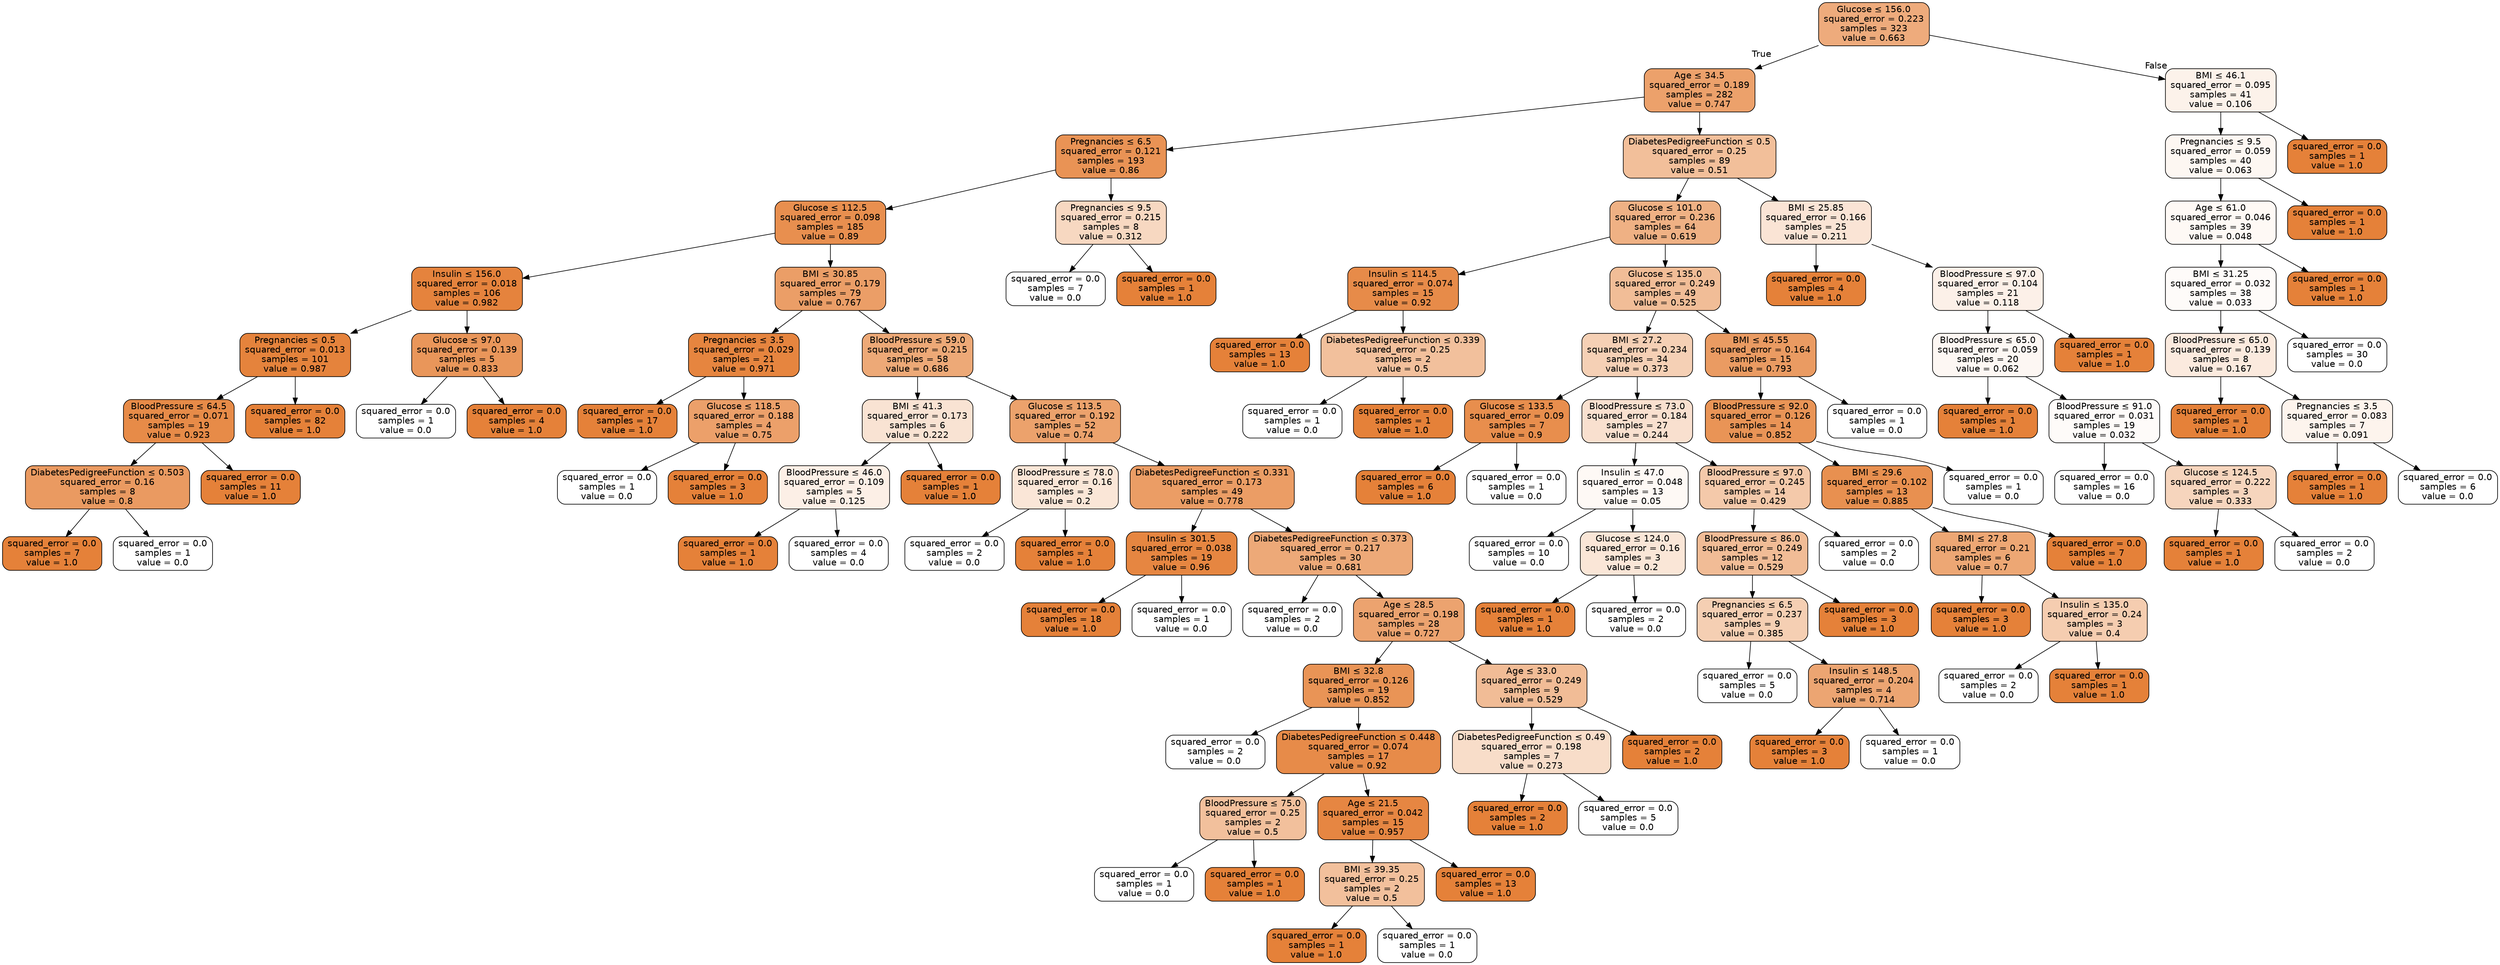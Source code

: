 digraph Tree {
node [shape=box, style="filled, rounded", color="black", fontname="helvetica"] ;
edge [fontname="helvetica"] ;
0 [label=<Glucose &le; 156.0<br/>squared_error = 0.223<br/>samples = 323<br/>value = 0.663>, fillcolor="#eeab7c"] ;
1 [label=<Age &le; 34.5<br/>squared_error = 0.189<br/>samples = 282<br/>value = 0.747>, fillcolor="#eca16b"] ;
0 -> 1 [labeldistance=2.5, labelangle=45, headlabel="True"] ;
2 [label=<Pregnancies &le; 6.5<br/>squared_error = 0.121<br/>samples = 193<br/>value = 0.86>, fillcolor="#e99355"] ;
1 -> 2 ;
3 [label=<Glucose &le; 112.5<br/>squared_error = 0.098<br/>samples = 185<br/>value = 0.89>, fillcolor="#e88f4f"] ;
2 -> 3 ;
4 [label=<Insulin &le; 156.0<br/>squared_error = 0.018<br/>samples = 106<br/>value = 0.982>, fillcolor="#e5833d"] ;
3 -> 4 ;
5 [label=<Pregnancies &le; 0.5<br/>squared_error = 0.013<br/>samples = 101<br/>value = 0.987>, fillcolor="#e5833c"] ;
4 -> 5 ;
6 [label=<BloodPressure &le; 64.5<br/>squared_error = 0.071<br/>samples = 19<br/>value = 0.923>, fillcolor="#e78b48"] ;
5 -> 6 ;
7 [label=<DiabetesPedigreeFunction &le; 0.503<br/>squared_error = 0.16<br/>samples = 8<br/>value = 0.8>, fillcolor="#ea9a61"] ;
6 -> 7 ;
8 [label=<squared_error = 0.0<br/>samples = 7<br/>value = 1.0>, fillcolor="#e58139"] ;
7 -> 8 ;
9 [label=<squared_error = 0.0<br/>samples = 1<br/>value = 0.0>, fillcolor="#ffffff"] ;
7 -> 9 ;
10 [label=<squared_error = 0.0<br/>samples = 11<br/>value = 1.0>, fillcolor="#e58139"] ;
6 -> 10 ;
11 [label=<squared_error = 0.0<br/>samples = 82<br/>value = 1.0>, fillcolor="#e58139"] ;
5 -> 11 ;
12 [label=<Glucose &le; 97.0<br/>squared_error = 0.139<br/>samples = 5<br/>value = 0.833>, fillcolor="#e9965a"] ;
4 -> 12 ;
13 [label=<squared_error = 0.0<br/>samples = 1<br/>value = 0.0>, fillcolor="#ffffff"] ;
12 -> 13 ;
14 [label=<squared_error = 0.0<br/>samples = 4<br/>value = 1.0>, fillcolor="#e58139"] ;
12 -> 14 ;
15 [label=<BMI &le; 30.85<br/>squared_error = 0.179<br/>samples = 79<br/>value = 0.767>, fillcolor="#eb9e67"] ;
3 -> 15 ;
16 [label=<Pregnancies &le; 3.5<br/>squared_error = 0.029<br/>samples = 21<br/>value = 0.971>, fillcolor="#e6853f"] ;
15 -> 16 ;
17 [label=<squared_error = 0.0<br/>samples = 17<br/>value = 1.0>, fillcolor="#e58139"] ;
16 -> 17 ;
18 [label=<Glucose &le; 118.5<br/>squared_error = 0.188<br/>samples = 4<br/>value = 0.75>, fillcolor="#eca06a"] ;
16 -> 18 ;
19 [label=<squared_error = 0.0<br/>samples = 1<br/>value = 0.0>, fillcolor="#ffffff"] ;
18 -> 19 ;
20 [label=<squared_error = 0.0<br/>samples = 3<br/>value = 1.0>, fillcolor="#e58139"] ;
18 -> 20 ;
21 [label=<BloodPressure &le; 59.0<br/>squared_error = 0.215<br/>samples = 58<br/>value = 0.686>, fillcolor="#eda977"] ;
15 -> 21 ;
22 [label=<BMI &le; 41.3<br/>squared_error = 0.173<br/>samples = 6<br/>value = 0.222>, fillcolor="#f9e3d3"] ;
21 -> 22 ;
23 [label=<BloodPressure &le; 46.0<br/>squared_error = 0.109<br/>samples = 5<br/>value = 0.125>, fillcolor="#fcefe6"] ;
22 -> 23 ;
24 [label=<squared_error = 0.0<br/>samples = 1<br/>value = 1.0>, fillcolor="#e58139"] ;
23 -> 24 ;
25 [label=<squared_error = 0.0<br/>samples = 4<br/>value = 0.0>, fillcolor="#ffffff"] ;
23 -> 25 ;
26 [label=<squared_error = 0.0<br/>samples = 1<br/>value = 1.0>, fillcolor="#e58139"] ;
22 -> 26 ;
27 [label=<Glucose &le; 113.5<br/>squared_error = 0.192<br/>samples = 52<br/>value = 0.74>, fillcolor="#eca26c"] ;
21 -> 27 ;
28 [label=<BloodPressure &le; 78.0<br/>squared_error = 0.16<br/>samples = 3<br/>value = 0.2>, fillcolor="#fae6d7"] ;
27 -> 28 ;
29 [label=<squared_error = 0.0<br/>samples = 2<br/>value = 0.0>, fillcolor="#ffffff"] ;
28 -> 29 ;
30 [label=<squared_error = 0.0<br/>samples = 1<br/>value = 1.0>, fillcolor="#e58139"] ;
28 -> 30 ;
31 [label=<DiabetesPedigreeFunction &le; 0.331<br/>squared_error = 0.173<br/>samples = 49<br/>value = 0.778>, fillcolor="#eb9d65"] ;
27 -> 31 ;
32 [label=<Insulin &le; 301.5<br/>squared_error = 0.038<br/>samples = 19<br/>value = 0.96>, fillcolor="#e68641"] ;
31 -> 32 ;
33 [label=<squared_error = 0.0<br/>samples = 18<br/>value = 1.0>, fillcolor="#e58139"] ;
32 -> 33 ;
34 [label=<squared_error = 0.0<br/>samples = 1<br/>value = 0.0>, fillcolor="#ffffff"] ;
32 -> 34 ;
35 [label=<DiabetesPedigreeFunction &le; 0.373<br/>squared_error = 0.217<br/>samples = 30<br/>value = 0.681>, fillcolor="#eda978"] ;
31 -> 35 ;
36 [label=<squared_error = 0.0<br/>samples = 2<br/>value = 0.0>, fillcolor="#ffffff"] ;
35 -> 36 ;
37 [label=<Age &le; 28.5<br/>squared_error = 0.198<br/>samples = 28<br/>value = 0.727>, fillcolor="#eca36f"] ;
35 -> 37 ;
38 [label=<BMI &le; 32.8<br/>squared_error = 0.126<br/>samples = 19<br/>value = 0.852>, fillcolor="#e99456"] ;
37 -> 38 ;
39 [label=<squared_error = 0.0<br/>samples = 2<br/>value = 0.0>, fillcolor="#ffffff"] ;
38 -> 39 ;
40 [label=<DiabetesPedigreeFunction &le; 0.448<br/>squared_error = 0.074<br/>samples = 17<br/>value = 0.92>, fillcolor="#e78b49"] ;
38 -> 40 ;
41 [label=<BloodPressure &le; 75.0<br/>squared_error = 0.25<br/>samples = 2<br/>value = 0.5>, fillcolor="#f2c09c"] ;
40 -> 41 ;
42 [label=<squared_error = 0.0<br/>samples = 1<br/>value = 0.0>, fillcolor="#ffffff"] ;
41 -> 42 ;
43 [label=<squared_error = 0.0<br/>samples = 1<br/>value = 1.0>, fillcolor="#e58139"] ;
41 -> 43 ;
44 [label=<Age &le; 21.5<br/>squared_error = 0.042<br/>samples = 15<br/>value = 0.957>, fillcolor="#e68642"] ;
40 -> 44 ;
45 [label=<BMI &le; 39.35<br/>squared_error = 0.25<br/>samples = 2<br/>value = 0.5>, fillcolor="#f2c09c"] ;
44 -> 45 ;
46 [label=<squared_error = 0.0<br/>samples = 1<br/>value = 1.0>, fillcolor="#e58139"] ;
45 -> 46 ;
47 [label=<squared_error = 0.0<br/>samples = 1<br/>value = 0.0>, fillcolor="#ffffff"] ;
45 -> 47 ;
48 [label=<squared_error = 0.0<br/>samples = 13<br/>value = 1.0>, fillcolor="#e58139"] ;
44 -> 48 ;
49 [label=<Age &le; 33.0<br/>squared_error = 0.249<br/>samples = 9<br/>value = 0.529>, fillcolor="#f1bc96"] ;
37 -> 49 ;
50 [label=<DiabetesPedigreeFunction &le; 0.49<br/>squared_error = 0.198<br/>samples = 7<br/>value = 0.273>, fillcolor="#f8ddc9"] ;
49 -> 50 ;
51 [label=<squared_error = 0.0<br/>samples = 2<br/>value = 1.0>, fillcolor="#e58139"] ;
50 -> 51 ;
52 [label=<squared_error = 0.0<br/>samples = 5<br/>value = 0.0>, fillcolor="#ffffff"] ;
50 -> 52 ;
53 [label=<squared_error = 0.0<br/>samples = 2<br/>value = 1.0>, fillcolor="#e58139"] ;
49 -> 53 ;
54 [label=<Pregnancies &le; 9.5<br/>squared_error = 0.215<br/>samples = 8<br/>value = 0.312>, fillcolor="#f7d8c1"] ;
2 -> 54 ;
55 [label=<squared_error = 0.0<br/>samples = 7<br/>value = 0.0>, fillcolor="#ffffff"] ;
54 -> 55 ;
56 [label=<squared_error = 0.0<br/>samples = 1<br/>value = 1.0>, fillcolor="#e58139"] ;
54 -> 56 ;
57 [label=<DiabetesPedigreeFunction &le; 0.5<br/>squared_error = 0.25<br/>samples = 89<br/>value = 0.51>, fillcolor="#f2bf9a"] ;
1 -> 57 ;
58 [label=<Glucose &le; 101.0<br/>squared_error = 0.236<br/>samples = 64<br/>value = 0.619>, fillcolor="#efb184"] ;
57 -> 58 ;
59 [label=<Insulin &le; 114.5<br/>squared_error = 0.074<br/>samples = 15<br/>value = 0.92>, fillcolor="#e78b49"] ;
58 -> 59 ;
60 [label=<squared_error = 0.0<br/>samples = 13<br/>value = 1.0>, fillcolor="#e58139"] ;
59 -> 60 ;
61 [label=<DiabetesPedigreeFunction &le; 0.339<br/>squared_error = 0.25<br/>samples = 2<br/>value = 0.5>, fillcolor="#f2c09c"] ;
59 -> 61 ;
62 [label=<squared_error = 0.0<br/>samples = 1<br/>value = 0.0>, fillcolor="#ffffff"] ;
61 -> 62 ;
63 [label=<squared_error = 0.0<br/>samples = 1<br/>value = 1.0>, fillcolor="#e58139"] ;
61 -> 63 ;
64 [label=<Glucose &le; 135.0<br/>squared_error = 0.249<br/>samples = 49<br/>value = 0.525>, fillcolor="#f1bd97"] ;
58 -> 64 ;
65 [label=<BMI &le; 27.2<br/>squared_error = 0.234<br/>samples = 34<br/>value = 0.373>, fillcolor="#f5d0b5"] ;
64 -> 65 ;
66 [label=<Glucose &le; 133.5<br/>squared_error = 0.09<br/>samples = 7<br/>value = 0.9>, fillcolor="#e88e4d"] ;
65 -> 66 ;
67 [label=<squared_error = 0.0<br/>samples = 6<br/>value = 1.0>, fillcolor="#e58139"] ;
66 -> 67 ;
68 [label=<squared_error = 0.0<br/>samples = 1<br/>value = 0.0>, fillcolor="#ffffff"] ;
66 -> 68 ;
69 [label=<BloodPressure &le; 73.0<br/>squared_error = 0.184<br/>samples = 27<br/>value = 0.244>, fillcolor="#f9e0cf"] ;
65 -> 69 ;
70 [label=<Insulin &le; 47.0<br/>squared_error = 0.048<br/>samples = 13<br/>value = 0.05>, fillcolor="#fef9f5"] ;
69 -> 70 ;
71 [label=<squared_error = 0.0<br/>samples = 10<br/>value = 0.0>, fillcolor="#ffffff"] ;
70 -> 71 ;
72 [label=<Glucose &le; 124.0<br/>squared_error = 0.16<br/>samples = 3<br/>value = 0.2>, fillcolor="#fae6d7"] ;
70 -> 72 ;
73 [label=<squared_error = 0.0<br/>samples = 1<br/>value = 1.0>, fillcolor="#e58139"] ;
72 -> 73 ;
74 [label=<squared_error = 0.0<br/>samples = 2<br/>value = 0.0>, fillcolor="#ffffff"] ;
72 -> 74 ;
75 [label=<BloodPressure &le; 97.0<br/>squared_error = 0.245<br/>samples = 14<br/>value = 0.429>, fillcolor="#f4c9aa"] ;
69 -> 75 ;
76 [label=<BloodPressure &le; 86.0<br/>squared_error = 0.249<br/>samples = 12<br/>value = 0.529>, fillcolor="#f1bc96"] ;
75 -> 76 ;
77 [label=<Pregnancies &le; 6.5<br/>squared_error = 0.237<br/>samples = 9<br/>value = 0.385>, fillcolor="#f5cfb3"] ;
76 -> 77 ;
78 [label=<squared_error = 0.0<br/>samples = 5<br/>value = 0.0>, fillcolor="#ffffff"] ;
77 -> 78 ;
79 [label=<Insulin &le; 148.5<br/>squared_error = 0.204<br/>samples = 4<br/>value = 0.714>, fillcolor="#eca572"] ;
77 -> 79 ;
80 [label=<squared_error = 0.0<br/>samples = 3<br/>value = 1.0>, fillcolor="#e58139"] ;
79 -> 80 ;
81 [label=<squared_error = 0.0<br/>samples = 1<br/>value = 0.0>, fillcolor="#ffffff"] ;
79 -> 81 ;
82 [label=<squared_error = 0.0<br/>samples = 3<br/>value = 1.0>, fillcolor="#e58139"] ;
76 -> 82 ;
83 [label=<squared_error = 0.0<br/>samples = 2<br/>value = 0.0>, fillcolor="#ffffff"] ;
75 -> 83 ;
84 [label=<BMI &le; 45.55<br/>squared_error = 0.164<br/>samples = 15<br/>value = 0.793>, fillcolor="#ea9b62"] ;
64 -> 84 ;
85 [label=<BloodPressure &le; 92.0<br/>squared_error = 0.126<br/>samples = 14<br/>value = 0.852>, fillcolor="#e99456"] ;
84 -> 85 ;
86 [label=<BMI &le; 29.6<br/>squared_error = 0.102<br/>samples = 13<br/>value = 0.885>, fillcolor="#e89050"] ;
85 -> 86 ;
87 [label=<BMI &le; 27.8<br/>squared_error = 0.21<br/>samples = 6<br/>value = 0.7>, fillcolor="#eda774"] ;
86 -> 87 ;
88 [label=<squared_error = 0.0<br/>samples = 3<br/>value = 1.0>, fillcolor="#e58139"] ;
87 -> 88 ;
89 [label=<Insulin &le; 135.0<br/>squared_error = 0.24<br/>samples = 3<br/>value = 0.4>, fillcolor="#f5cdb0"] ;
87 -> 89 ;
90 [label=<squared_error = 0.0<br/>samples = 2<br/>value = 0.0>, fillcolor="#ffffff"] ;
89 -> 90 ;
91 [label=<squared_error = 0.0<br/>samples = 1<br/>value = 1.0>, fillcolor="#e58139"] ;
89 -> 91 ;
92 [label=<squared_error = 0.0<br/>samples = 7<br/>value = 1.0>, fillcolor="#e58139"] ;
86 -> 92 ;
93 [label=<squared_error = 0.0<br/>samples = 1<br/>value = 0.0>, fillcolor="#ffffff"] ;
85 -> 93 ;
94 [label=<squared_error = 0.0<br/>samples = 1<br/>value = 0.0>, fillcolor="#ffffff"] ;
84 -> 94 ;
95 [label=<BMI &le; 25.85<br/>squared_error = 0.166<br/>samples = 25<br/>value = 0.211>, fillcolor="#fae4d5"] ;
57 -> 95 ;
96 [label=<squared_error = 0.0<br/>samples = 4<br/>value = 1.0>, fillcolor="#e58139"] ;
95 -> 96 ;
97 [label=<BloodPressure &le; 97.0<br/>squared_error = 0.104<br/>samples = 21<br/>value = 0.118>, fillcolor="#fcf0e8"] ;
95 -> 97 ;
98 [label=<BloodPressure &le; 65.0<br/>squared_error = 0.059<br/>samples = 20<br/>value = 0.062>, fillcolor="#fdf7f3"] ;
97 -> 98 ;
99 [label=<squared_error = 0.0<br/>samples = 1<br/>value = 1.0>, fillcolor="#e58139"] ;
98 -> 99 ;
100 [label=<BloodPressure &le; 91.0<br/>squared_error = 0.031<br/>samples = 19<br/>value = 0.032>, fillcolor="#fefbf9"] ;
98 -> 100 ;
101 [label=<squared_error = 0.0<br/>samples = 16<br/>value = 0.0>, fillcolor="#ffffff"] ;
100 -> 101 ;
102 [label=<Glucose &le; 124.5<br/>squared_error = 0.222<br/>samples = 3<br/>value = 0.333>, fillcolor="#f6d5bd"] ;
100 -> 102 ;
103 [label=<squared_error = 0.0<br/>samples = 1<br/>value = 1.0>, fillcolor="#e58139"] ;
102 -> 103 ;
104 [label=<squared_error = 0.0<br/>samples = 2<br/>value = 0.0>, fillcolor="#ffffff"] ;
102 -> 104 ;
105 [label=<squared_error = 0.0<br/>samples = 1<br/>value = 1.0>, fillcolor="#e58139"] ;
97 -> 105 ;
106 [label=<BMI &le; 46.1<br/>squared_error = 0.095<br/>samples = 41<br/>value = 0.106>, fillcolor="#fcf2ea"] ;
0 -> 106 [labeldistance=2.5, labelangle=-45, headlabel="False"] ;
107 [label=<Pregnancies &le; 9.5<br/>squared_error = 0.059<br/>samples = 40<br/>value = 0.063>, fillcolor="#fdf7f2"] ;
106 -> 107 ;
108 [label=<Age &le; 61.0<br/>squared_error = 0.046<br/>samples = 39<br/>value = 0.048>, fillcolor="#fef9f5"] ;
107 -> 108 ;
109 [label=<BMI &le; 31.25<br/>squared_error = 0.032<br/>samples = 38<br/>value = 0.033>, fillcolor="#fefbf9"] ;
108 -> 109 ;
110 [label=<BloodPressure &le; 65.0<br/>squared_error = 0.139<br/>samples = 8<br/>value = 0.167>, fillcolor="#fbeade"] ;
109 -> 110 ;
111 [label=<squared_error = 0.0<br/>samples = 1<br/>value = 1.0>, fillcolor="#e58139"] ;
110 -> 111 ;
112 [label=<Pregnancies &le; 3.5<br/>squared_error = 0.083<br/>samples = 7<br/>value = 0.091>, fillcolor="#fdf4ed"] ;
110 -> 112 ;
113 [label=<squared_error = 0.0<br/>samples = 1<br/>value = 1.0>, fillcolor="#e58139"] ;
112 -> 113 ;
114 [label=<squared_error = 0.0<br/>samples = 6<br/>value = 0.0>, fillcolor="#ffffff"] ;
112 -> 114 ;
115 [label=<squared_error = 0.0<br/>samples = 30<br/>value = 0.0>, fillcolor="#ffffff"] ;
109 -> 115 ;
116 [label=<squared_error = 0.0<br/>samples = 1<br/>value = 1.0>, fillcolor="#e58139"] ;
108 -> 116 ;
117 [label=<squared_error = 0.0<br/>samples = 1<br/>value = 1.0>, fillcolor="#e58139"] ;
107 -> 117 ;
118 [label=<squared_error = 0.0<br/>samples = 1<br/>value = 1.0>, fillcolor="#e58139"] ;
106 -> 118 ;
}
